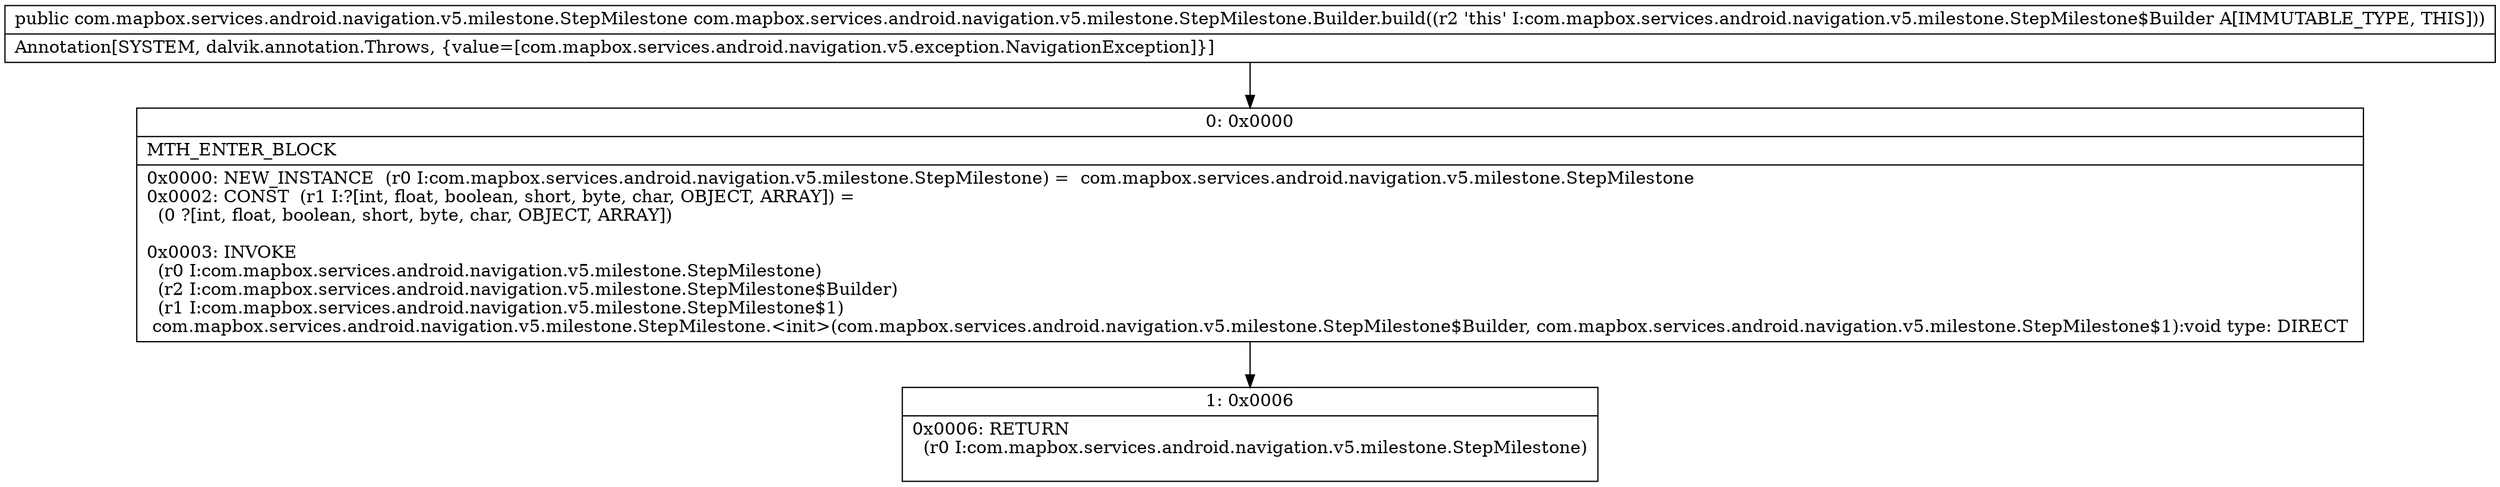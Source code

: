 digraph "CFG forcom.mapbox.services.android.navigation.v5.milestone.StepMilestone.Builder.build()Lcom\/mapbox\/services\/android\/navigation\/v5\/milestone\/StepMilestone;" {
Node_0 [shape=record,label="{0\:\ 0x0000|MTH_ENTER_BLOCK\l|0x0000: NEW_INSTANCE  (r0 I:com.mapbox.services.android.navigation.v5.milestone.StepMilestone) =  com.mapbox.services.android.navigation.v5.milestone.StepMilestone \l0x0002: CONST  (r1 I:?[int, float, boolean, short, byte, char, OBJECT, ARRAY]) = \l  (0 ?[int, float, boolean, short, byte, char, OBJECT, ARRAY])\l \l0x0003: INVOKE  \l  (r0 I:com.mapbox.services.android.navigation.v5.milestone.StepMilestone)\l  (r2 I:com.mapbox.services.android.navigation.v5.milestone.StepMilestone$Builder)\l  (r1 I:com.mapbox.services.android.navigation.v5.milestone.StepMilestone$1)\l com.mapbox.services.android.navigation.v5.milestone.StepMilestone.\<init\>(com.mapbox.services.android.navigation.v5.milestone.StepMilestone$Builder, com.mapbox.services.android.navigation.v5.milestone.StepMilestone$1):void type: DIRECT \l}"];
Node_1 [shape=record,label="{1\:\ 0x0006|0x0006: RETURN  \l  (r0 I:com.mapbox.services.android.navigation.v5.milestone.StepMilestone)\l \l}"];
MethodNode[shape=record,label="{public com.mapbox.services.android.navigation.v5.milestone.StepMilestone com.mapbox.services.android.navigation.v5.milestone.StepMilestone.Builder.build((r2 'this' I:com.mapbox.services.android.navigation.v5.milestone.StepMilestone$Builder A[IMMUTABLE_TYPE, THIS]))  | Annotation[SYSTEM, dalvik.annotation.Throws, \{value=[com.mapbox.services.android.navigation.v5.exception.NavigationException]\}]\l}"];
MethodNode -> Node_0;
Node_0 -> Node_1;
}

